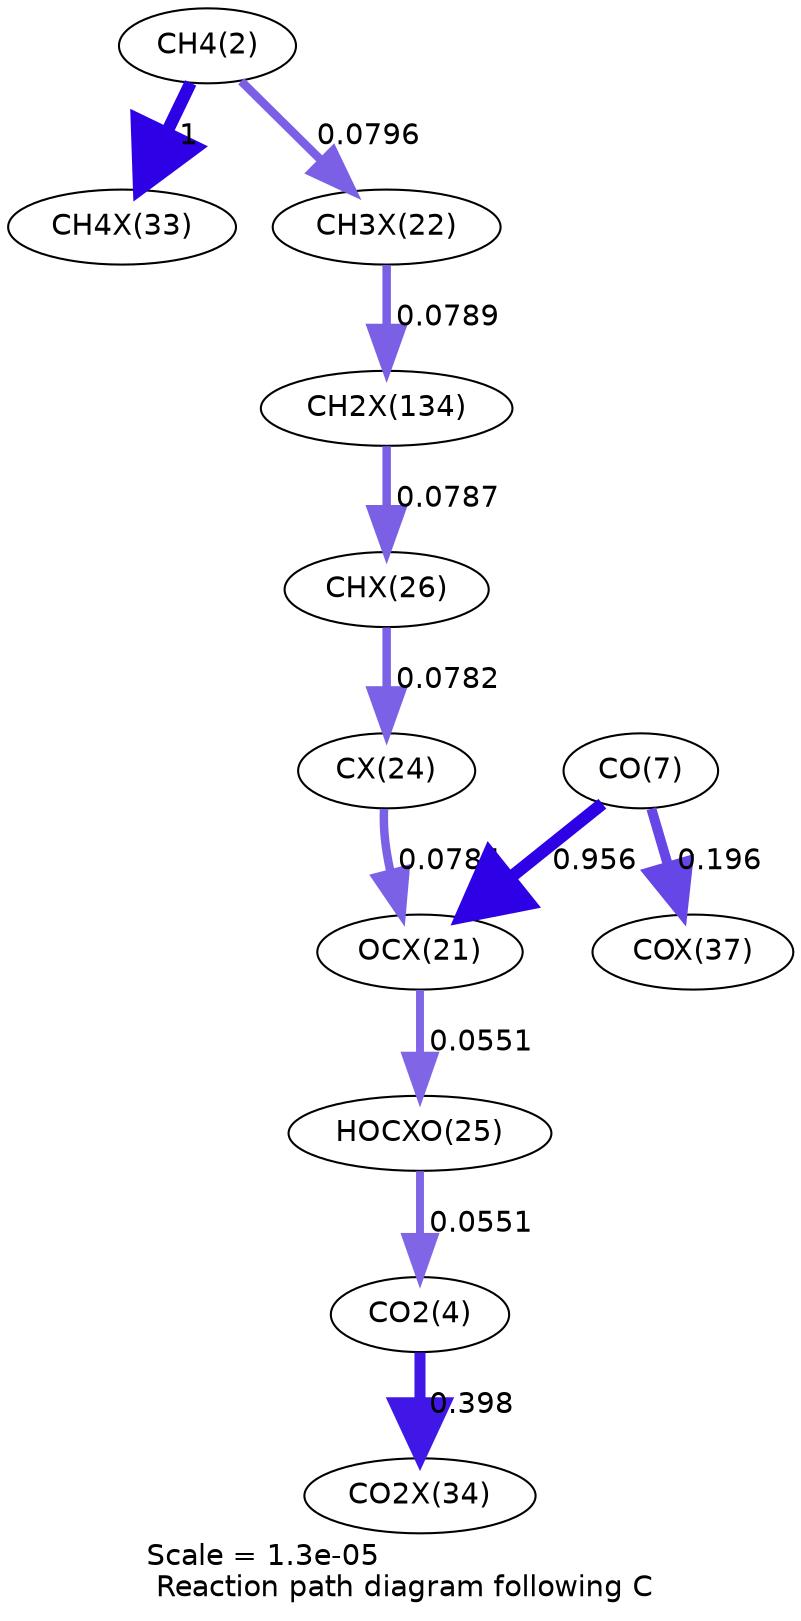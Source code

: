 digraph reaction_paths {
center=1;
s4 -> s38[fontname="Helvetica", penwidth=6, arrowsize=3, color="0.7, 1.5, 0.9"
, label=" 1"];
s4 -> s32[fontname="Helvetica", penwidth=4.09, arrowsize=2.04, color="0.7, 0.58, 0.9"
, label=" 0.0796"];
s32 -> s47[fontname="Helvetica", penwidth=4.08, arrowsize=2.04, color="0.7, 0.579, 0.9"
, label=" 0.0789"];
s47 -> s36[fontname="Helvetica", penwidth=4.08, arrowsize=2.04, color="0.7, 0.579, 0.9"
, label=" 0.0787"];
s36 -> s34[fontname="Helvetica", penwidth=4.08, arrowsize=2.04, color="0.7, 0.578, 0.9"
, label=" 0.0782"];
s34 -> s31[fontname="Helvetica", penwidth=4.08, arrowsize=2.04, color="0.7, 0.578, 0.9"
, label=" 0.0784"];
s9 -> s31[fontname="Helvetica", penwidth=5.97, arrowsize=2.98, color="0.7, 1.46, 0.9"
, label=" 0.956"];
s9 -> s42[fontname="Helvetica", penwidth=4.77, arrowsize=2.38, color="0.7, 0.696, 0.9"
, label=" 0.196"];
s31 -> s35[fontname="Helvetica", penwidth=3.81, arrowsize=1.91, color="0.7, 0.555, 0.9"
, label=" 0.0551"];
s35 -> s6[fontname="Helvetica", penwidth=3.81, arrowsize=1.91, color="0.7, 0.555, 0.9"
, label=" 0.0551"];
s6 -> s39[fontname="Helvetica", penwidth=5.3, arrowsize=2.65, color="0.7, 0.898, 0.9"
, label=" 0.398"];
s4 [ fontname="Helvetica", label="CH4(2)"];
s6 [ fontname="Helvetica", label="CO2(4)"];
s9 [ fontname="Helvetica", label="CO(7)"];
s31 [ fontname="Helvetica", label="OCX(21)"];
s32 [ fontname="Helvetica", label="CH3X(22)"];
s34 [ fontname="Helvetica", label="CX(24)"];
s35 [ fontname="Helvetica", label="HOCXO(25)"];
s36 [ fontname="Helvetica", label="CHX(26)"];
s38 [ fontname="Helvetica", label="CH4X(33)"];
s39 [ fontname="Helvetica", label="CO2X(34)"];
s42 [ fontname="Helvetica", label="COX(37)"];
s47 [ fontname="Helvetica", label="CH2X(134)"];
 label = "Scale = 1.3e-05\l Reaction path diagram following C";
 fontname = "Helvetica";
}
